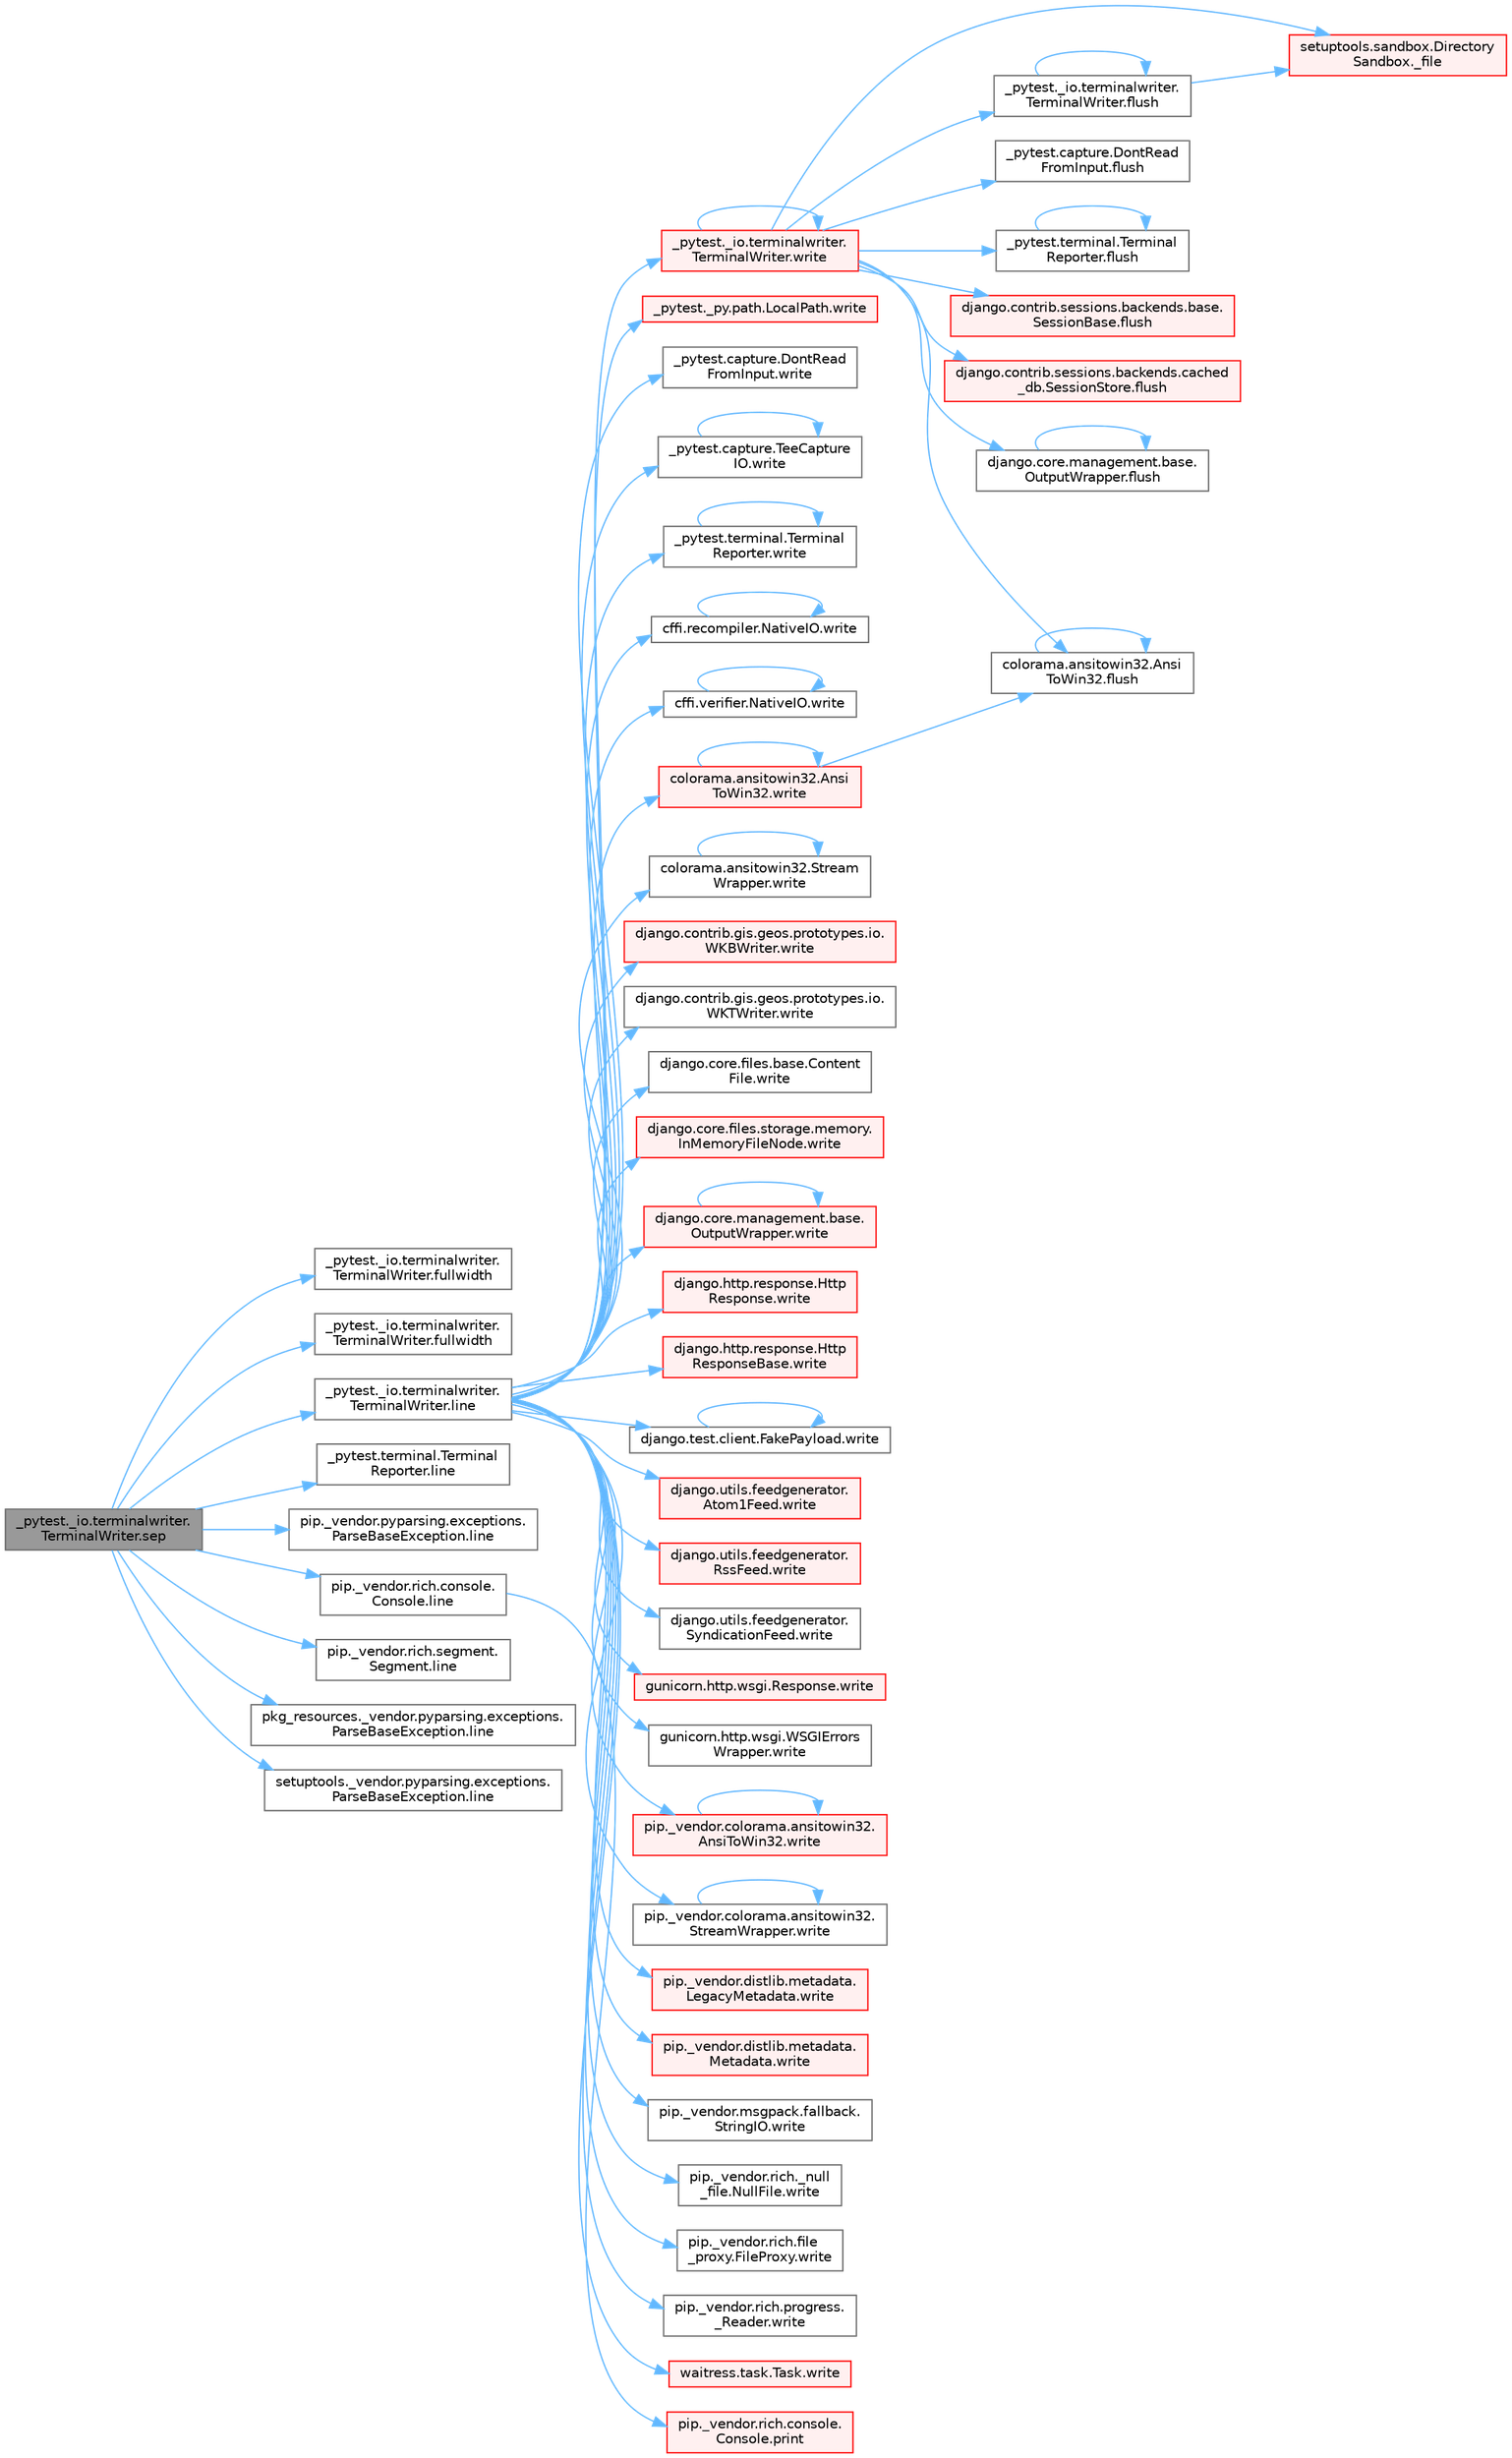 digraph "_pytest._io.terminalwriter.TerminalWriter.sep"
{
 // LATEX_PDF_SIZE
  bgcolor="transparent";
  edge [fontname=Helvetica,fontsize=10,labelfontname=Helvetica,labelfontsize=10];
  node [fontname=Helvetica,fontsize=10,shape=box,height=0.2,width=0.4];
  rankdir="LR";
  Node1 [id="Node000001",label="_pytest._io.terminalwriter.\lTerminalWriter.sep",height=0.2,width=0.4,color="gray40", fillcolor="grey60", style="filled", fontcolor="black",tooltip=" "];
  Node1 -> Node2 [id="edge1_Node000001_Node000002",color="steelblue1",style="solid",tooltip=" "];
  Node2 [id="Node000002",label="_pytest._io.terminalwriter.\lTerminalWriter.fullwidth",height=0.2,width=0.4,color="grey40", fillcolor="white", style="filled",URL="$class__pytest_1_1__io_1_1terminalwriter_1_1_terminal_writer.html#ae50311a0eabdbd82576186c911df75e1",tooltip=" "];
  Node1 -> Node3 [id="edge2_Node000001_Node000003",color="steelblue1",style="solid",tooltip=" "];
  Node3 [id="Node000003",label="_pytest._io.terminalwriter.\lTerminalWriter.fullwidth",height=0.2,width=0.4,color="grey40", fillcolor="white", style="filled",URL="$class__pytest_1_1__io_1_1terminalwriter_1_1_terminal_writer.html#af76e8737ba6755dc0b6ac47f6737fac9",tooltip=" "];
  Node1 -> Node4 [id="edge3_Node000001_Node000004",color="steelblue1",style="solid",tooltip=" "];
  Node4 [id="Node000004",label="_pytest._io.terminalwriter.\lTerminalWriter.line",height=0.2,width=0.4,color="grey40", fillcolor="white", style="filled",URL="$class__pytest_1_1__io_1_1terminalwriter_1_1_terminal_writer.html#a70c206b6c71b946771673c95d93d5d5a",tooltip=" "];
  Node4 -> Node5 [id="edge4_Node000004_Node000005",color="steelblue1",style="solid",tooltip=" "];
  Node5 [id="Node000005",label="_pytest._io.terminalwriter.\lTerminalWriter.write",height=0.2,width=0.4,color="red", fillcolor="#FFF0F0", style="filled",URL="$class__pytest_1_1__io_1_1terminalwriter_1_1_terminal_writer.html#ab011b237aec5bafbe3761ee6eceaa5b1",tooltip=" "];
  Node5 -> Node6 [id="edge5_Node000005_Node000006",color="steelblue1",style="solid",tooltip=" "];
  Node6 [id="Node000006",label="setuptools.sandbox.Directory\lSandbox._file",height=0.2,width=0.4,color="red", fillcolor="#FFF0F0", style="filled",URL="$classsetuptools_1_1sandbox_1_1_directory_sandbox.html#acf799106ef73553cbfdf57cc16babd98",tooltip=" "];
  Node5 -> Node9 [id="edge6_Node000005_Node000009",color="steelblue1",style="solid",tooltip=" "];
  Node9 [id="Node000009",label="_pytest._io.terminalwriter.\lTerminalWriter.flush",height=0.2,width=0.4,color="grey40", fillcolor="white", style="filled",URL="$class__pytest_1_1__io_1_1terminalwriter_1_1_terminal_writer.html#a843da9eb57c455ee17b0aac062288702",tooltip=" "];
  Node9 -> Node6 [id="edge7_Node000009_Node000006",color="steelblue1",style="solid",tooltip=" "];
  Node9 -> Node9 [id="edge8_Node000009_Node000009",color="steelblue1",style="solid",tooltip=" "];
  Node5 -> Node10 [id="edge9_Node000005_Node000010",color="steelblue1",style="solid",tooltip=" "];
  Node10 [id="Node000010",label="_pytest.capture.DontRead\lFromInput.flush",height=0.2,width=0.4,color="grey40", fillcolor="white", style="filled",URL="$class__pytest_1_1capture_1_1_dont_read_from_input.html#a077768fd4551ea4669db05b09e56435b",tooltip=" "];
  Node5 -> Node11 [id="edge10_Node000005_Node000011",color="steelblue1",style="solid",tooltip=" "];
  Node11 [id="Node000011",label="_pytest.terminal.Terminal\lReporter.flush",height=0.2,width=0.4,color="grey40", fillcolor="white", style="filled",URL="$class__pytest_1_1terminal_1_1_terminal_reporter.html#ac64ff3675724a2a61394acac1ac093bd",tooltip=" "];
  Node11 -> Node11 [id="edge11_Node000011_Node000011",color="steelblue1",style="solid",tooltip=" "];
  Node5 -> Node12 [id="edge12_Node000005_Node000012",color="steelblue1",style="solid",tooltip=" "];
  Node12 [id="Node000012",label="colorama.ansitowin32.Ansi\lToWin32.flush",height=0.2,width=0.4,color="grey40", fillcolor="white", style="filled",URL="$classcolorama_1_1ansitowin32_1_1_ansi_to_win32.html#a689ccc4c4f6f7ee486e9d40cf0fb2679",tooltip=" "];
  Node12 -> Node12 [id="edge13_Node000012_Node000012",color="steelblue1",style="solid",tooltip=" "];
  Node5 -> Node13 [id="edge14_Node000005_Node000013",color="steelblue1",style="solid",tooltip=" "];
  Node13 [id="Node000013",label="django.contrib.sessions.backends.base.\lSessionBase.flush",height=0.2,width=0.4,color="red", fillcolor="#FFF0F0", style="filled",URL="$classdjango_1_1contrib_1_1sessions_1_1backends_1_1base_1_1_session_base.html#a915ab38003d5f0be1ce9f849583910bb",tooltip=" "];
  Node5 -> Node2487 [id="edge15_Node000005_Node002487",color="steelblue1",style="solid",tooltip=" "];
  Node2487 [id="Node002487",label="django.contrib.sessions.backends.cached\l_db.SessionStore.flush",height=0.2,width=0.4,color="red", fillcolor="#FFF0F0", style="filled",URL="$classdjango_1_1contrib_1_1sessions_1_1backends_1_1cached__db_1_1_session_store.html#a6df5f77231b222833b8d76f1a4b0c57d",tooltip=" "];
  Node5 -> Node2556 [id="edge16_Node000005_Node002556",color="steelblue1",style="solid",tooltip=" "];
  Node2556 [id="Node002556",label="django.core.management.base.\lOutputWrapper.flush",height=0.2,width=0.4,color="grey40", fillcolor="white", style="filled",URL="$classdjango_1_1core_1_1management_1_1base_1_1_output_wrapper.html#ae647845a3c38571bd0a4fa624f653313",tooltip=" "];
  Node2556 -> Node2556 [id="edge17_Node002556_Node002556",color="steelblue1",style="solid",tooltip=" "];
  Node5 -> Node5 [id="edge18_Node000005_Node000005",color="steelblue1",style="solid",tooltip=" "];
  Node4 -> Node2375 [id="edge19_Node000004_Node002375",color="steelblue1",style="solid",tooltip=" "];
  Node2375 [id="Node002375",label="_pytest._py.path.LocalPath.write",height=0.2,width=0.4,color="red", fillcolor="#FFF0F0", style="filled",URL="$class__pytest_1_1__py_1_1path_1_1_local_path.html#a8f782fcf3e7b991a42259724f3d25de2",tooltip=" "];
  Node4 -> Node2404 [id="edge20_Node000004_Node002404",color="steelblue1",style="solid",tooltip=" "];
  Node2404 [id="Node002404",label="_pytest.capture.DontRead\lFromInput.write",height=0.2,width=0.4,color="grey40", fillcolor="white", style="filled",URL="$class__pytest_1_1capture_1_1_dont_read_from_input.html#a406eef5fc6e2a689e4095b418e34258e",tooltip=" "];
  Node4 -> Node2405 [id="edge21_Node000004_Node002405",color="steelblue1",style="solid",tooltip=" "];
  Node2405 [id="Node002405",label="_pytest.capture.TeeCapture\lIO.write",height=0.2,width=0.4,color="grey40", fillcolor="white", style="filled",URL="$class__pytest_1_1capture_1_1_tee_capture_i_o.html#ad2ae68f89adb705539b1f510ac1d2a06",tooltip=" "];
  Node2405 -> Node2405 [id="edge22_Node002405_Node002405",color="steelblue1",style="solid",tooltip=" "];
  Node4 -> Node2406 [id="edge23_Node000004_Node002406",color="steelblue1",style="solid",tooltip=" "];
  Node2406 [id="Node002406",label="_pytest.terminal.Terminal\lReporter.write",height=0.2,width=0.4,color="grey40", fillcolor="white", style="filled",URL="$class__pytest_1_1terminal_1_1_terminal_reporter.html#a6a83fce851fa9dfdc476bc6fb0d4595b",tooltip=" "];
  Node2406 -> Node2406 [id="edge24_Node002406_Node002406",color="steelblue1",style="solid",tooltip=" "];
  Node4 -> Node2407 [id="edge25_Node000004_Node002407",color="steelblue1",style="solid",tooltip=" "];
  Node2407 [id="Node002407",label="cffi.recompiler.NativeIO.write",height=0.2,width=0.4,color="grey40", fillcolor="white", style="filled",URL="$classcffi_1_1recompiler_1_1_native_i_o.html#a179e7b41f653f51024a2cc98ad72cbbe",tooltip=" "];
  Node2407 -> Node2407 [id="edge26_Node002407_Node002407",color="steelblue1",style="solid",tooltip=" "];
  Node4 -> Node2408 [id="edge27_Node000004_Node002408",color="steelblue1",style="solid",tooltip=" "];
  Node2408 [id="Node002408",label="cffi.verifier.NativeIO.write",height=0.2,width=0.4,color="grey40", fillcolor="white", style="filled",URL="$classcffi_1_1verifier_1_1_native_i_o.html#a9f02f1e437c53293db7389ce253ee238",tooltip=" "];
  Node2408 -> Node2408 [id="edge28_Node002408_Node002408",color="steelblue1",style="solid",tooltip=" "];
  Node4 -> Node2409 [id="edge29_Node000004_Node002409",color="steelblue1",style="solid",tooltip=" "];
  Node2409 [id="Node002409",label="colorama.ansitowin32.Ansi\lToWin32.write",height=0.2,width=0.4,color="red", fillcolor="#FFF0F0", style="filled",URL="$classcolorama_1_1ansitowin32_1_1_ansi_to_win32.html#abadac90e6f0a5a03cecdc6f254eca7d8",tooltip=" "];
  Node2409 -> Node12 [id="edge30_Node002409_Node000012",color="steelblue1",style="solid",tooltip=" "];
  Node2409 -> Node2409 [id="edge31_Node002409_Node002409",color="steelblue1",style="solid",tooltip=" "];
  Node4 -> Node2431 [id="edge32_Node000004_Node002431",color="steelblue1",style="solid",tooltip=" "];
  Node2431 [id="Node002431",label="colorama.ansitowin32.Stream\lWrapper.write",height=0.2,width=0.4,color="grey40", fillcolor="white", style="filled",URL="$classcolorama_1_1ansitowin32_1_1_stream_wrapper.html#a551910ddf0a34dde1db2a38e00b789d4",tooltip=" "];
  Node2431 -> Node2431 [id="edge33_Node002431_Node002431",color="steelblue1",style="solid",tooltip=" "];
  Node4 -> Node2432 [id="edge34_Node000004_Node002432",color="steelblue1",style="solid",tooltip=" "];
  Node2432 [id="Node002432",label="django.contrib.gis.geos.prototypes.io.\lWKBWriter.write",height=0.2,width=0.4,color="red", fillcolor="#FFF0F0", style="filled",URL="$classdjango_1_1contrib_1_1gis_1_1geos_1_1prototypes_1_1io_1_1_w_k_b_writer.html#a2cdc902d36a57ba6070e70570ca85c55",tooltip=" "];
  Node4 -> Node2434 [id="edge35_Node000004_Node002434",color="steelblue1",style="solid",tooltip=" "];
  Node2434 [id="Node002434",label="django.contrib.gis.geos.prototypes.io.\lWKTWriter.write",height=0.2,width=0.4,color="grey40", fillcolor="white", style="filled",URL="$classdjango_1_1contrib_1_1gis_1_1geos_1_1prototypes_1_1io_1_1_w_k_t_writer.html#a8c54e53507e3f6193ce7a36c8f977370",tooltip=" "];
  Node4 -> Node2435 [id="edge36_Node000004_Node002435",color="steelblue1",style="solid",tooltip=" "];
  Node2435 [id="Node002435",label="django.core.files.base.Content\lFile.write",height=0.2,width=0.4,color="grey40", fillcolor="white", style="filled",URL="$classdjango_1_1core_1_1files_1_1base_1_1_content_file.html#a5777a08a5be02c055680c8bcbb235c61",tooltip=" "];
  Node4 -> Node2436 [id="edge37_Node000004_Node002436",color="steelblue1",style="solid",tooltip=" "];
  Node2436 [id="Node002436",label="django.core.files.storage.memory.\lInMemoryFileNode.write",height=0.2,width=0.4,color="red", fillcolor="#FFF0F0", style="filled",URL="$classdjango_1_1core_1_1files_1_1storage_1_1memory_1_1_in_memory_file_node.html#a0e630c96ce4523b3fbd453fa5789bc9e",tooltip=" "];
  Node4 -> Node2438 [id="edge38_Node000004_Node002438",color="steelblue1",style="solid",tooltip=" "];
  Node2438 [id="Node002438",label="django.core.management.base.\lOutputWrapper.write",height=0.2,width=0.4,color="red", fillcolor="#FFF0F0", style="filled",URL="$classdjango_1_1core_1_1management_1_1base_1_1_output_wrapper.html#a3577d4a5a7af3c1c66cfdfa3a5bd8a15",tooltip=" "];
  Node2438 -> Node2438 [id="edge39_Node002438_Node002438",color="steelblue1",style="solid",tooltip=" "];
  Node4 -> Node2606 [id="edge40_Node000004_Node002606",color="steelblue1",style="solid",tooltip=" "];
  Node2606 [id="Node002606",label="django.http.response.Http\lResponse.write",height=0.2,width=0.4,color="red", fillcolor="#FFF0F0", style="filled",URL="$classdjango_1_1http_1_1response_1_1_http_response.html#ac159fb36270c736cfc19334cd8350091",tooltip=" "];
  Node4 -> Node2607 [id="edge41_Node000004_Node002607",color="steelblue1",style="solid",tooltip=" "];
  Node2607 [id="Node002607",label="django.http.response.Http\lResponseBase.write",height=0.2,width=0.4,color="red", fillcolor="#FFF0F0", style="filled",URL="$classdjango_1_1http_1_1response_1_1_http_response_base.html#a4be34840707dfbb85170d7339d758dc1",tooltip=" "];
  Node4 -> Node2608 [id="edge42_Node000004_Node002608",color="steelblue1",style="solid",tooltip=" "];
  Node2608 [id="Node002608",label="django.test.client.FakePayload.write",height=0.2,width=0.4,color="grey40", fillcolor="white", style="filled",URL="$classdjango_1_1test_1_1client_1_1_fake_payload.html#a6a1dca1b58f77e75800bc2d738d3fd7e",tooltip=" "];
  Node2608 -> Node2608 [id="edge43_Node002608_Node002608",color="steelblue1",style="solid",tooltip=" "];
  Node4 -> Node2609 [id="edge44_Node000004_Node002609",color="steelblue1",style="solid",tooltip=" "];
  Node2609 [id="Node002609",label="django.utils.feedgenerator.\lAtom1Feed.write",height=0.2,width=0.4,color="red", fillcolor="#FFF0F0", style="filled",URL="$classdjango_1_1utils_1_1feedgenerator_1_1_atom1_feed.html#afbf5b931a75be201e339b64a8aa46119",tooltip=" "];
  Node4 -> Node2683 [id="edge45_Node000004_Node002683",color="steelblue1",style="solid",tooltip=" "];
  Node2683 [id="Node002683",label="django.utils.feedgenerator.\lRssFeed.write",height=0.2,width=0.4,color="red", fillcolor="#FFF0F0", style="filled",URL="$classdjango_1_1utils_1_1feedgenerator_1_1_rss_feed.html#a63ea2926c2c773e874f51ced997a2618",tooltip=" "];
  Node4 -> Node2688 [id="edge46_Node000004_Node002688",color="steelblue1",style="solid",tooltip=" "];
  Node2688 [id="Node002688",label="django.utils.feedgenerator.\lSyndicationFeed.write",height=0.2,width=0.4,color="grey40", fillcolor="white", style="filled",URL="$classdjango_1_1utils_1_1feedgenerator_1_1_syndication_feed.html#a8b6aa844d6a12751a6d67fe6a2e58ebb",tooltip=" "];
  Node4 -> Node2689 [id="edge47_Node000004_Node002689",color="steelblue1",style="solid",tooltip=" "];
  Node2689 [id="Node002689",label="gunicorn.http.wsgi.Response.write",height=0.2,width=0.4,color="red", fillcolor="#FFF0F0", style="filled",URL="$classgunicorn_1_1http_1_1wsgi_1_1_response.html#a125ec803f25529604c0cbf2177de8951",tooltip=" "];
  Node4 -> Node2690 [id="edge48_Node000004_Node002690",color="steelblue1",style="solid",tooltip=" "];
  Node2690 [id="Node002690",label="gunicorn.http.wsgi.WSGIErrors\lWrapper.write",height=0.2,width=0.4,color="grey40", fillcolor="white", style="filled",URL="$classgunicorn_1_1http_1_1wsgi_1_1_w_s_g_i_errors_wrapper.html#a7dabeb0732ba57e770de5e6c297cbfba",tooltip=" "];
  Node4 -> Node2418 [id="edge49_Node000004_Node002418",color="steelblue1",style="solid",tooltip=" "];
  Node2418 [id="Node002418",label="pip._vendor.colorama.ansitowin32.\lAnsiToWin32.write",height=0.2,width=0.4,color="red", fillcolor="#FFF0F0", style="filled",URL="$classpip_1_1__vendor_1_1colorama_1_1ansitowin32_1_1_ansi_to_win32.html#aaeb0baf104470a2dfb282dce019b45e4",tooltip=" "];
  Node2418 -> Node2418 [id="edge50_Node002418_Node002418",color="steelblue1",style="solid",tooltip=" "];
  Node4 -> Node2691 [id="edge51_Node000004_Node002691",color="steelblue1",style="solid",tooltip=" "];
  Node2691 [id="Node002691",label="pip._vendor.colorama.ansitowin32.\lStreamWrapper.write",height=0.2,width=0.4,color="grey40", fillcolor="white", style="filled",URL="$classpip_1_1__vendor_1_1colorama_1_1ansitowin32_1_1_stream_wrapper.html#aa47f76b442f79d6ff416b7b941fc274e",tooltip=" "];
  Node2691 -> Node2691 [id="edge52_Node002691_Node002691",color="steelblue1",style="solid",tooltip=" "];
  Node4 -> Node2692 [id="edge53_Node000004_Node002692",color="steelblue1",style="solid",tooltip=" "];
  Node2692 [id="Node002692",label="pip._vendor.distlib.metadata.\lLegacyMetadata.write",height=0.2,width=0.4,color="red", fillcolor="#FFF0F0", style="filled",URL="$classpip_1_1__vendor_1_1distlib_1_1metadata_1_1_legacy_metadata.html#af3423aeacce2739a48b38815d4ba89be",tooltip=" "];
  Node4 -> Node2698 [id="edge54_Node000004_Node002698",color="steelblue1",style="solid",tooltip=" "];
  Node2698 [id="Node002698",label="pip._vendor.distlib.metadata.\lMetadata.write",height=0.2,width=0.4,color="red", fillcolor="#FFF0F0", style="filled",URL="$classpip_1_1__vendor_1_1distlib_1_1metadata_1_1_metadata.html#a1a2c54572ca133a21190923864249820",tooltip=" "];
  Node4 -> Node2710 [id="edge55_Node000004_Node002710",color="steelblue1",style="solid",tooltip=" "];
  Node2710 [id="Node002710",label="pip._vendor.msgpack.fallback.\lStringIO.write",height=0.2,width=0.4,color="grey40", fillcolor="white", style="filled",URL="$classpip_1_1__vendor_1_1msgpack_1_1fallback_1_1_string_i_o.html#a6adb76b5a6646bce44458254c6dacaf7",tooltip=" "];
  Node4 -> Node2711 [id="edge56_Node000004_Node002711",color="steelblue1",style="solid",tooltip=" "];
  Node2711 [id="Node002711",label="pip._vendor.rich._null\l_file.NullFile.write",height=0.2,width=0.4,color="grey40", fillcolor="white", style="filled",URL="$classpip_1_1__vendor_1_1rich_1_1__null__file_1_1_null_file.html#a01d2e01041fb795a1f042e5a520ebc35",tooltip=" "];
  Node4 -> Node2712 [id="edge57_Node000004_Node002712",color="steelblue1",style="solid",tooltip=" "];
  Node2712 [id="Node002712",label="pip._vendor.rich.file\l_proxy.FileProxy.write",height=0.2,width=0.4,color="grey40", fillcolor="white", style="filled",URL="$classpip_1_1__vendor_1_1rich_1_1file__proxy_1_1_file_proxy.html#a433bec714cb79fe570a7fa947d7ef607",tooltip=" "];
  Node4 -> Node2713 [id="edge58_Node000004_Node002713",color="steelblue1",style="solid",tooltip=" "];
  Node2713 [id="Node002713",label="pip._vendor.rich.progress.\l_Reader.write",height=0.2,width=0.4,color="grey40", fillcolor="white", style="filled",URL="$classpip_1_1__vendor_1_1rich_1_1progress_1_1___reader.html#a8ef599c97b85c42dcb4df6645d5734e1",tooltip=" "];
  Node4 -> Node2714 [id="edge59_Node000004_Node002714",color="steelblue1",style="solid",tooltip=" "];
  Node2714 [id="Node002714",label="waitress.task.Task.write",height=0.2,width=0.4,color="red", fillcolor="#FFF0F0", style="filled",URL="$classwaitress_1_1task_1_1_task.html#a4ea20833759dca71b052d4f67ff85834",tooltip=" "];
  Node1 -> Node312 [id="edge60_Node000001_Node000312",color="steelblue1",style="solid",tooltip=" "];
  Node312 [id="Node000312",label="_pytest.terminal.Terminal\lReporter.line",height=0.2,width=0.4,color="grey40", fillcolor="white", style="filled",URL="$class__pytest_1_1terminal_1_1_terminal_reporter.html#a93c0c8ead6fc609ded513a82b16b30d6",tooltip=" "];
  Node1 -> Node313 [id="edge61_Node000001_Node000313",color="steelblue1",style="solid",tooltip=" "];
  Node313 [id="Node000313",label="pip._vendor.pyparsing.exceptions.\lParseBaseException.line",height=0.2,width=0.4,color="grey40", fillcolor="white", style="filled",URL="$classpip_1_1__vendor_1_1pyparsing_1_1exceptions_1_1_parse_base_exception.html#aa2329017443b8e4ac6f0415a61e18938",tooltip=" "];
  Node1 -> Node314 [id="edge62_Node000001_Node000314",color="steelblue1",style="solid",tooltip=" "];
  Node314 [id="Node000314",label="pip._vendor.rich.console.\lConsole.line",height=0.2,width=0.4,color="grey40", fillcolor="white", style="filled",URL="$classpip_1_1__vendor_1_1rich_1_1console_1_1_console.html#a41d951735692dcacd03f429df410629c",tooltip=" "];
  Node314 -> Node315 [id="edge63_Node000314_Node000315",color="steelblue1",style="solid",tooltip=" "];
  Node315 [id="Node000315",label="pip._vendor.rich.console.\lConsole.print",height=0.2,width=0.4,color="red", fillcolor="#FFF0F0", style="filled",URL="$classpip_1_1__vendor_1_1rich_1_1console_1_1_console.html#af954370cdbb49236b597f2c11064549d",tooltip=" "];
  Node1 -> Node4433 [id="edge64_Node000001_Node004433",color="steelblue1",style="solid",tooltip=" "];
  Node4433 [id="Node004433",label="pip._vendor.rich.segment.\lSegment.line",height=0.2,width=0.4,color="grey40", fillcolor="white", style="filled",URL="$classpip_1_1__vendor_1_1rich_1_1segment_1_1_segment.html#a1d04079b7b56d7149c9f695a7005053c",tooltip=" "];
  Node1 -> Node4434 [id="edge65_Node000001_Node004434",color="steelblue1",style="solid",tooltip=" "];
  Node4434 [id="Node004434",label="pkg_resources._vendor.pyparsing.exceptions.\lParseBaseException.line",height=0.2,width=0.4,color="grey40", fillcolor="white", style="filled",URL="$classpkg__resources_1_1__vendor_1_1pyparsing_1_1exceptions_1_1_parse_base_exception.html#a0008de93649d601aee59f9355b7db231",tooltip=" "];
  Node1 -> Node4435 [id="edge66_Node000001_Node004435",color="steelblue1",style="solid",tooltip=" "];
  Node4435 [id="Node004435",label="setuptools._vendor.pyparsing.exceptions.\lParseBaseException.line",height=0.2,width=0.4,color="grey40", fillcolor="white", style="filled",URL="$classsetuptools_1_1__vendor_1_1pyparsing_1_1exceptions_1_1_parse_base_exception.html#ac4e957463d1b83df668df7d619160a90",tooltip=" "];
}
